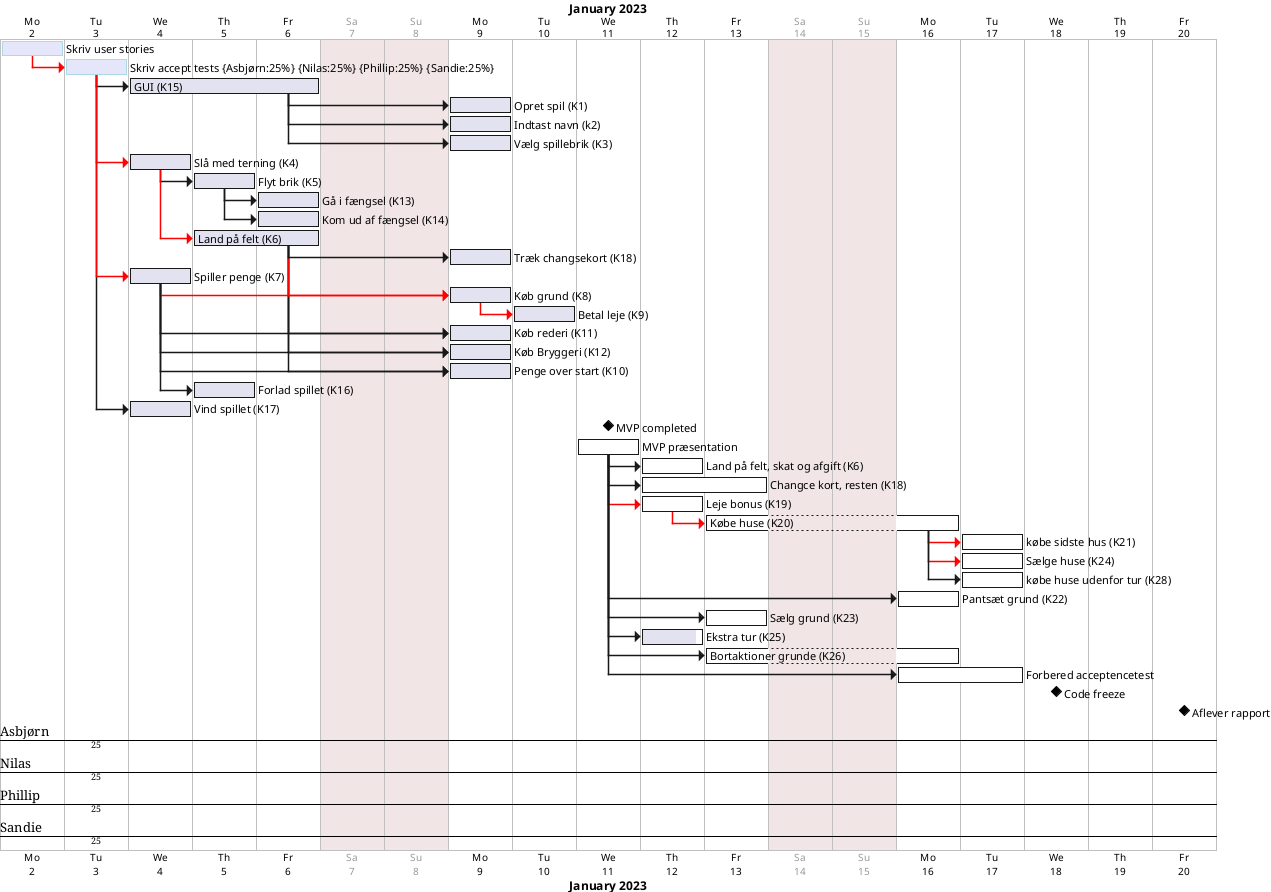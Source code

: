 @startgantt
printscale daily zoom 4
saturday are closed
sunday are closed

Project starts the 2nd of january 2023

[Skriv user stories] as [TASK1] lasts 1 days
[TASK1] is colored in Lavender/LightBlue
[TASK1] is 100% complete

[Skriv accept tests] as [TASK2] on {Asbjørn:25%} {Nilas:25%} {Phillip:25%} {Sandie:25%} lasts 1 days
[TASK2] is colored in Lavender/LightBlue
[TASK2] is 100% complete

[GUI (K15)] as [K15] lasts 3 days
[K15] is 100% complete

[Opret spil (K1)] as [K1] lasts 1 days
[K1] is 100% complete

[Indtast navn (k2)] as [K2] lasts 1 days
[K2] is 100% complete

[Vælg spillebrik (K3)] as [K3] lasts 1 days
[K3] is 100% complete



[Slå med terning (K4)] as [K4] lasts 1 days
[K4] is 100% complete

[Flyt brik (K5)] as [K5] lasts 1 days
[K5] is 100% complete



[Gå i fængsel (K13)] as [K13] lasts 1 days
[K13] is 100% complete

[Kom ud af fængsel (K14)] as [K14] lasts 1 days
[K14] is 100% complete

[Land på felt (K6)] as [K6] lasts 2 days
[K6] is 100% complete

[Træk changsekort (K18)] as [K18] lasts 1 days
[K18] is 100% complete

[Spiller penge (K7)] as [K7] lasts 1 days
[K7] is 100% complete

[Køb grund (K8)] as [K8] lasts 1 days
[K8] is 100% complete

[Betal leje (K9)] as [K9] lasts 1 days
[K9] is 100% complete

[Køb rederi (K11)] as [K11] lasts 1 days
[K11] is 100% complete

[Køb Bryggeri (K12)] as [K12] lasts 1 days
[K12] is 100% complete

[Penge over start (K10)] as [K10] lasts 1 days
[K10] is 100% complete

[Forlad spillet (K16)] as [K16] lasts 1 days
[K16] is 100% complete

[Vind spillet (K17)] as [K17] lasts 1 days
[K17] is 100% complete




[TASK1]-[#FF0000]->[TASK2]
[TASK2]->[K15]
[TASK2]->[K17]

[TASK2]-[#FF0000]->[K7]
[TASK2]-[#FF0000]->[K4]

[K15]->[K1]
[K15]->[K2]
[K15]->[K3]

[K4]->[K5]
[K4]-[#FF0000]->[K6]

[K7]->[K11]
[K6]->[K11]
[K7]->[K12]
[K6]->[K12]
[K7]->[K10]
[K6]->[K10]
[K7]-[#FF0000]->[K8]
[K6]-[#FF0000]->[K8]
[K6]->[K18]

[K7]->[K16]

[K8]-[#FF0000]->[K9]

[K5]->[K13]
[K5]->[K14]

[MVP completed] happens 2023-01-11

[MVP præsentation] as [MVP] starts 2023-01-11
[MVP] is 0% complete

[Land på felt, skat og afgift (K6)] as [K6.2] lasts 1 days
[K6.2] is 0% complete

[Changce kort, resten (K18)] as [K18.2] lasts 2 days
[K18.2] is 0% complete

[Leje bonus (K19)] as [K19] lasts 1 days
[K19] is 0% complete

[Købe huse (K20)] as [K20] lasts 2 days
[K20] is 0% complete

[købe sidste hus (K21)] as [K21] lasts 1 days
[K21] is 0% complete

[Sælge huse (K24)] as [K24] lasts 1 days
[K24] is 0% complete

[købe huse udenfor tur (K28)] as [K28] lasts 1 days
[K28] is 0% complete

[Pantsæt grund (K22)] as [K22] starts 2023-01-16
[K22] is 0% complete

[Sælg grund (K23)] as [K23] starts 2023-01-13
[K23] is 0% complete

[Ekstra tur (K25)] as [K25] lasts 1 days
[K25] is 90% complete

[Bortaktioner grunde (K26)] as [K26] starts 2023-01-13
[Bortaktioner grunde (K26)] as [K26] ends 2023-01-16
[K26] is 0% complete



[Forbered acceptencetest] as [test] starts 2023-01-16
[Forbered acceptencetest] as [test] ends 2023-01-17
[test] is 0% complete

[MVP]-[#FF0000]->[K19]
[MVP]->[K18.2]
[MVP]->[K6.2]
[MVP]->[K22]
[MVP]->[K23]
[MVP]->[K25]
[MVP]->[K26]
[MVP]->[test]

[K19]-[#FF0000]->[K20]

[K20]-[#FF0000]->[K21]
[K20]-[#FF0000]->[K24]
[K20]->[K28]


[Code freeze] happens 2023-01-18

[Aflever rapport] happens 2023-01-20
@endgantt